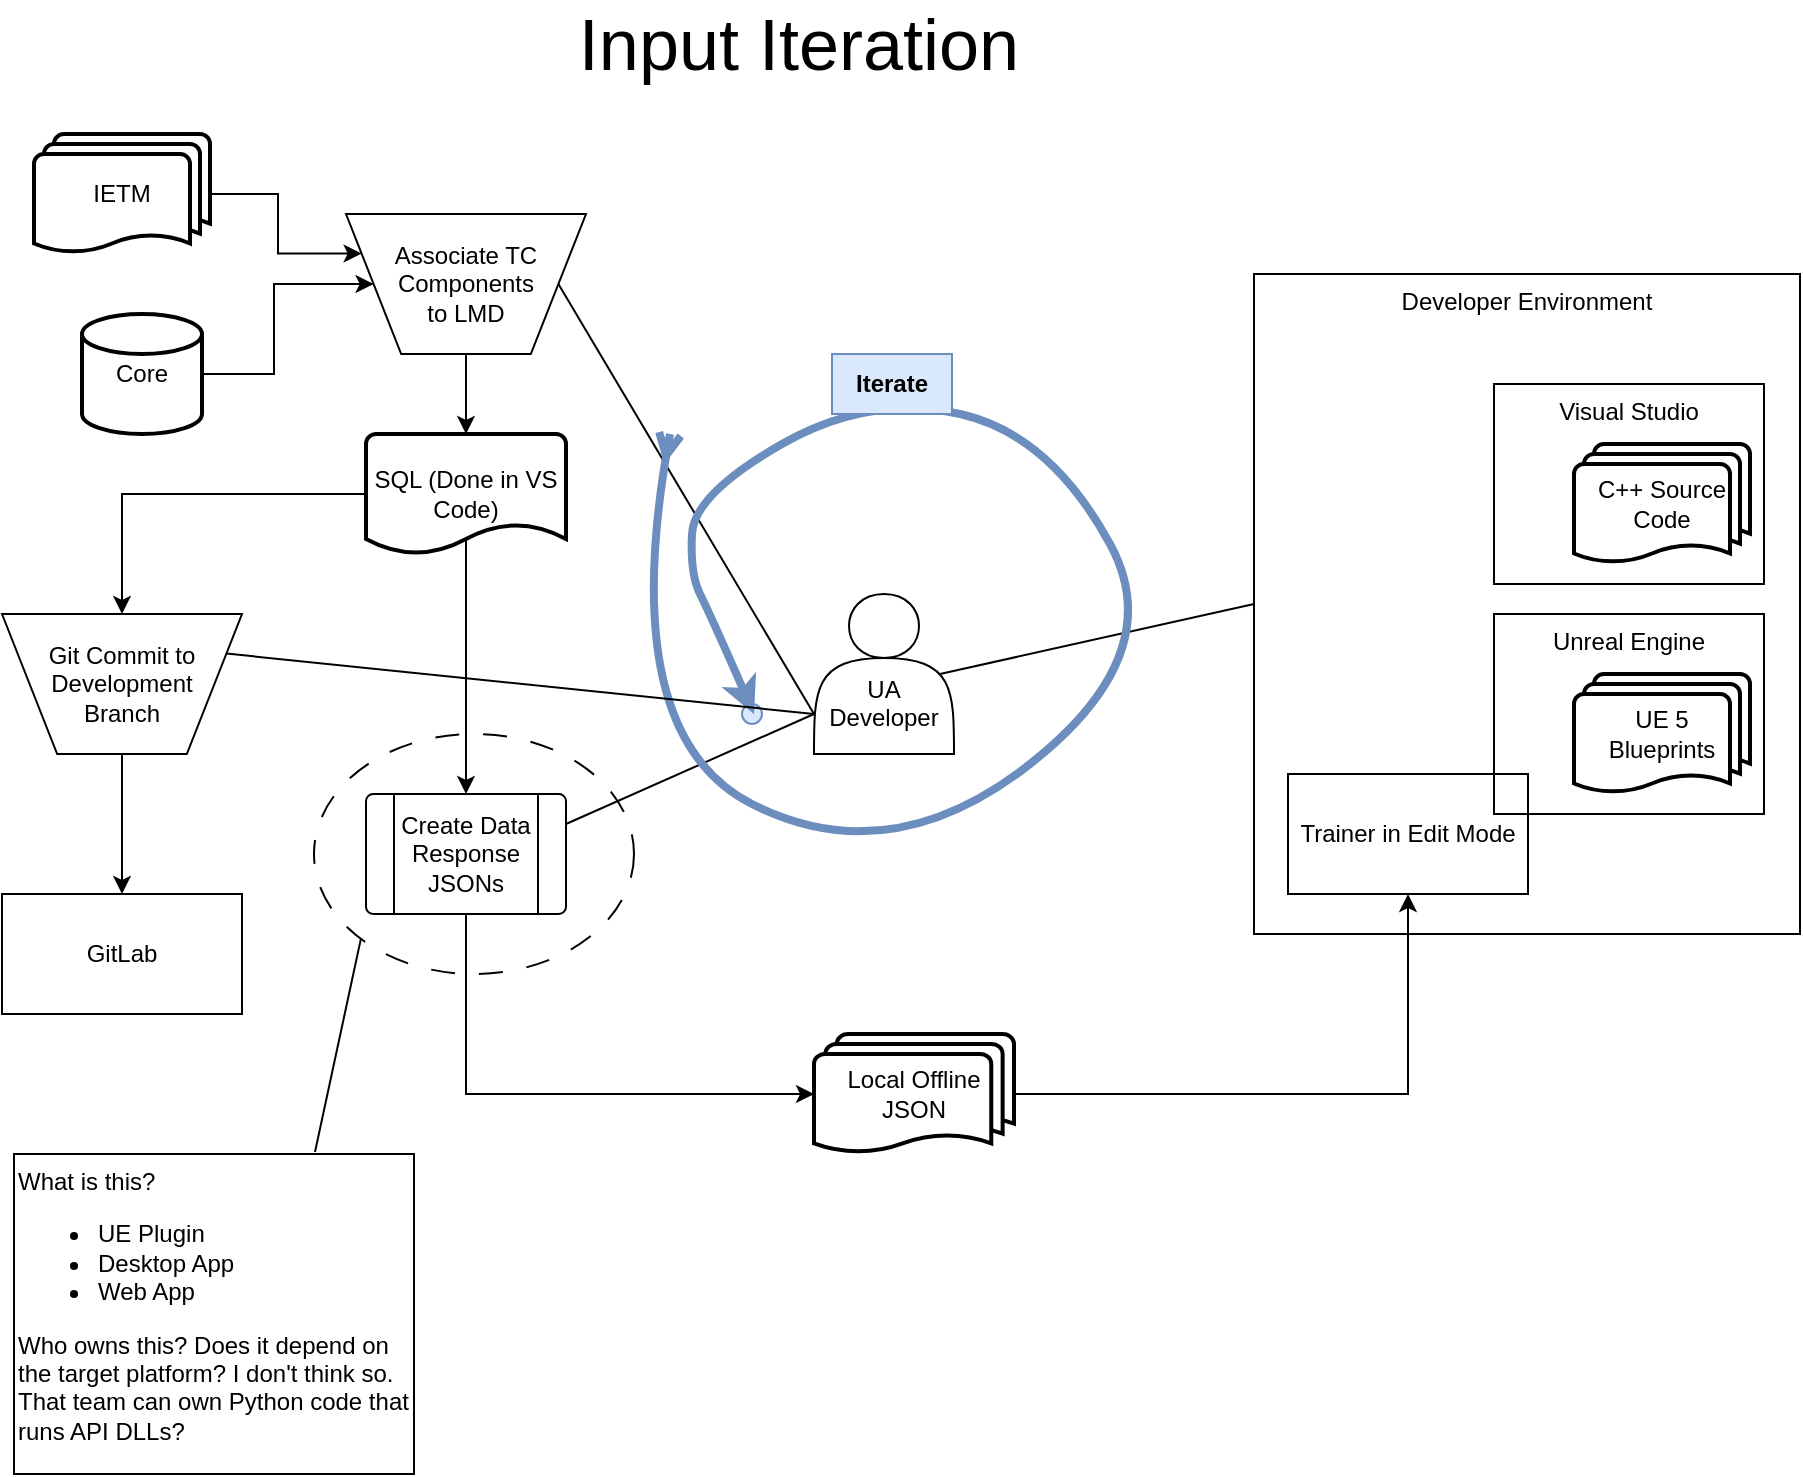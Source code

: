 <mxfile version="22.1.11" type="github">
  <diagram id="C5RBs43oDa-KdzZeNtuy" name="Page-1">
    <mxGraphModel dx="2026" dy="2314" grid="1" gridSize="10" guides="1" tooltips="1" connect="1" arrows="1" fold="1" page="1" pageScale="1" pageWidth="827" pageHeight="1169" math="0" shadow="0">
      <root>
        <mxCell id="WIyWlLk6GJQsqaUBKTNV-0" />
        <mxCell id="WIyWlLk6GJQsqaUBKTNV-1" parent="WIyWlLk6GJQsqaUBKTNV-0" />
        <mxCell id="HCW1lv9TMnhG_ZbyvMv0-58" value="" style="ellipse;whiteSpace=wrap;html=1;fillColor=none;dashed=1;dashPattern=12 12;" parent="WIyWlLk6GJQsqaUBKTNV-1" vertex="1">
          <mxGeometry x="190" y="330" width="160" height="120" as="geometry" />
        </mxCell>
        <mxCell id="HCW1lv9TMnhG_ZbyvMv0-8" value="Local Offline JSON" style="strokeWidth=2;html=1;shape=mxgraph.flowchart.multi-document;whiteSpace=wrap;" parent="WIyWlLk6GJQsqaUBKTNV-1" vertex="1">
          <mxGeometry x="440" y="480" width="100" height="60" as="geometry" />
        </mxCell>
        <mxCell id="HCW1lv9TMnhG_ZbyvMv0-59" value="" style="endArrow=none;html=1;rounded=0;exitX=0;exitY=1;exitDx=0;exitDy=0;endFill=0;entryX=0.75;entryY=0;entryDx=0;entryDy=0;" parent="WIyWlLk6GJQsqaUBKTNV-1" source="HCW1lv9TMnhG_ZbyvMv0-58" edge="1" target="HCW1lv9TMnhG_ZbyvMv0-60">
          <mxGeometry width="50" height="50" relative="1" as="geometry">
            <mxPoint x="300" y="570" as="sourcePoint" />
            <mxPoint x="560" y="680" as="targetPoint" />
          </mxGeometry>
        </mxCell>
        <mxCell id="HCW1lv9TMnhG_ZbyvMv0-60" value="What is this?&lt;br&gt;&lt;ul&gt;&lt;li&gt;&lt;span style=&quot;background-color: initial;&quot;&gt;UE Plugin&lt;/span&gt;&lt;/li&gt;&lt;li&gt;&lt;span style=&quot;background-color: initial;&quot;&gt;Desktop App&lt;/span&gt;&lt;/li&gt;&lt;li&gt;&lt;span style=&quot;background-color: initial;&quot;&gt;Web App&lt;/span&gt;&lt;/li&gt;&lt;/ul&gt;&lt;div&gt;Who owns this? Does it depend on the target platform? I don&#39;t think so.&lt;br&gt;That team can own Python code that runs API DLLs?&lt;/div&gt;" style="text;html=1;strokeColor=default;fillColor=none;align=left;verticalAlign=top;whiteSpace=wrap;rounded=0;labelPosition=center;verticalLabelPosition=middle;perimeterSpacing=1;" parent="WIyWlLk6GJQsqaUBKTNV-1" vertex="1">
          <mxGeometry x="40" y="540" width="200" height="160" as="geometry" />
        </mxCell>
        <mxCell id="6G-Y5JU43qj-_n9e7dLq-0" value="" style="ellipse;whiteSpace=wrap;html=1;aspect=fixed;fillColor=#dae8fc;strokeColor=#6c8ebf;" vertex="1" parent="WIyWlLk6GJQsqaUBKTNV-1">
          <mxGeometry x="404" y="315" width="10" height="10" as="geometry" />
        </mxCell>
        <mxCell id="6G-Y5JU43qj-_n9e7dLq-1" style="edgeStyle=orthogonalEdgeStyle;rounded=0;orthogonalLoop=1;jettySize=auto;html=1;exitX=1;exitY=0.5;exitDx=0;exitDy=0;exitPerimeter=0;entryX=0;entryY=0.5;entryDx=0;entryDy=0;" edge="1" parent="WIyWlLk6GJQsqaUBKTNV-1" source="6G-Y5JU43qj-_n9e7dLq-2" target="6G-Y5JU43qj-_n9e7dLq-6">
          <mxGeometry relative="1" as="geometry" />
        </mxCell>
        <mxCell id="6G-Y5JU43qj-_n9e7dLq-2" value="Core" style="strokeWidth=2;html=1;shape=mxgraph.flowchart.database;whiteSpace=wrap;" vertex="1" parent="WIyWlLk6GJQsqaUBKTNV-1">
          <mxGeometry x="74" y="120" width="60" height="60" as="geometry" />
        </mxCell>
        <mxCell id="6G-Y5JU43qj-_n9e7dLq-3" value="&lt;br&gt;&lt;br&gt;UA Developer" style="shape=actor;whiteSpace=wrap;html=1;labelPosition=center;verticalLabelPosition=middle;align=center;verticalAlign=middle;" vertex="1" parent="WIyWlLk6GJQsqaUBKTNV-1">
          <mxGeometry x="440" y="260" width="70" height="80" as="geometry" />
        </mxCell>
        <mxCell id="6G-Y5JU43qj-_n9e7dLq-4" style="edgeStyle=orthogonalEdgeStyle;rounded=0;orthogonalLoop=1;jettySize=auto;html=1;exitX=1;exitY=0.5;exitDx=0;exitDy=0;exitPerimeter=0;entryX=0;entryY=0.25;entryDx=0;entryDy=0;" edge="1" parent="WIyWlLk6GJQsqaUBKTNV-1" source="6G-Y5JU43qj-_n9e7dLq-5" target="6G-Y5JU43qj-_n9e7dLq-6">
          <mxGeometry relative="1" as="geometry" />
        </mxCell>
        <mxCell id="6G-Y5JU43qj-_n9e7dLq-5" value="IETM" style="strokeWidth=2;html=1;shape=mxgraph.flowchart.multi-document;whiteSpace=wrap;" vertex="1" parent="WIyWlLk6GJQsqaUBKTNV-1">
          <mxGeometry x="50" y="30" width="88" height="60" as="geometry" />
        </mxCell>
        <mxCell id="6G-Y5JU43qj-_n9e7dLq-6" value="Associate TC Components&lt;br&gt;to LMD" style="verticalLabelPosition=middle;verticalAlign=middle;html=1;shape=trapezoid;perimeter=trapezoidPerimeter;whiteSpace=wrap;size=0.23;arcSize=10;flipV=1;labelPosition=center;align=center;" vertex="1" parent="WIyWlLk6GJQsqaUBKTNV-1">
          <mxGeometry x="206" y="70" width="120" height="70" as="geometry" />
        </mxCell>
        <mxCell id="6G-Y5JU43qj-_n9e7dLq-7" value="" style="endArrow=none;html=1;rounded=0;entryX=1;entryY=0.5;entryDx=0;entryDy=0;exitX=0;exitY=0.75;exitDx=0;exitDy=0;startArrow=none;startFill=0;endFill=0;" edge="1" parent="WIyWlLk6GJQsqaUBKTNV-1" source="6G-Y5JU43qj-_n9e7dLq-3" target="6G-Y5JU43qj-_n9e7dLq-6">
          <mxGeometry width="50" height="50" relative="1" as="geometry">
            <mxPoint x="242" y="330" as="sourcePoint" />
            <mxPoint x="362" y="490" as="targetPoint" />
          </mxGeometry>
        </mxCell>
        <mxCell id="6G-Y5JU43qj-_n9e7dLq-8" style="edgeStyle=orthogonalEdgeStyle;rounded=0;orthogonalLoop=1;jettySize=auto;html=1;startArrow=classic;startFill=1;endArrow=none;endFill=0;entryX=0.5;entryY=1;entryDx=0;entryDy=0;exitX=0;exitY=0.5;exitDx=0;exitDy=0;exitPerimeter=0;" edge="1" parent="WIyWlLk6GJQsqaUBKTNV-1" source="HCW1lv9TMnhG_ZbyvMv0-8" target="6G-Y5JU43qj-_n9e7dLq-19">
          <mxGeometry relative="1" as="geometry">
            <mxPoint x="265.5" y="490" as="sourcePoint" />
          </mxGeometry>
        </mxCell>
        <mxCell id="6G-Y5JU43qj-_n9e7dLq-9" value="Input Iteration" style="text;html=1;strokeColor=none;fillColor=none;align=center;verticalAlign=middle;whiteSpace=wrap;rounded=0;fontSize=36;" vertex="1" parent="WIyWlLk6GJQsqaUBKTNV-1">
          <mxGeometry x="300" y="-30" width="265" height="30" as="geometry" />
        </mxCell>
        <mxCell id="6G-Y5JU43qj-_n9e7dLq-10" value="" style="endArrow=none;html=1;rounded=0;exitX=0.9;exitY=0.5;exitDx=0;exitDy=0;startArrow=none;startFill=0;endFill=0;exitPerimeter=0;entryX=0;entryY=0.5;entryDx=0;entryDy=0;" edge="1" parent="WIyWlLk6GJQsqaUBKTNV-1" source="6G-Y5JU43qj-_n9e7dLq-3" target="6G-Y5JU43qj-_n9e7dLq-28">
          <mxGeometry width="50" height="50" relative="1" as="geometry">
            <mxPoint x="475" y="590" as="sourcePoint" />
            <mxPoint x="525" y="540" as="targetPoint" />
          </mxGeometry>
        </mxCell>
        <mxCell id="6G-Y5JU43qj-_n9e7dLq-11" style="edgeStyle=orthogonalEdgeStyle;rounded=0;orthogonalLoop=1;jettySize=auto;html=1;exitX=0.5;exitY=0.75;exitDx=0;exitDy=0;exitPerimeter=0;entryX=0.5;entryY=0;entryDx=0;entryDy=0;" edge="1" parent="WIyWlLk6GJQsqaUBKTNV-1" source="6G-Y5JU43qj-_n9e7dLq-13" target="6G-Y5JU43qj-_n9e7dLq-19">
          <mxGeometry relative="1" as="geometry" />
        </mxCell>
        <mxCell id="6G-Y5JU43qj-_n9e7dLq-12" style="edgeStyle=orthogonalEdgeStyle;rounded=0;orthogonalLoop=1;jettySize=auto;html=1;exitX=0;exitY=0.5;exitDx=0;exitDy=0;exitPerimeter=0;" edge="1" parent="WIyWlLk6GJQsqaUBKTNV-1" source="6G-Y5JU43qj-_n9e7dLq-13" target="6G-Y5JU43qj-_n9e7dLq-25">
          <mxGeometry relative="1" as="geometry" />
        </mxCell>
        <mxCell id="6G-Y5JU43qj-_n9e7dLq-13" value="SQL (Done in VS Code)" style="strokeWidth=2;html=1;shape=mxgraph.flowchart.document2;whiteSpace=wrap;size=0.25;" vertex="1" parent="WIyWlLk6GJQsqaUBKTNV-1">
          <mxGeometry x="216" y="180" width="100" height="60" as="geometry" />
        </mxCell>
        <mxCell id="6G-Y5JU43qj-_n9e7dLq-14" style="edgeStyle=orthogonalEdgeStyle;rounded=0;orthogonalLoop=1;jettySize=auto;html=1;exitX=0.5;exitY=1;exitDx=0;exitDy=0;entryX=0.5;entryY=0;entryDx=0;entryDy=0;entryPerimeter=0;" edge="1" parent="WIyWlLk6GJQsqaUBKTNV-1" source="6G-Y5JU43qj-_n9e7dLq-6" target="6G-Y5JU43qj-_n9e7dLq-13">
          <mxGeometry relative="1" as="geometry">
            <mxPoint x="266" y="170" as="targetPoint" />
          </mxGeometry>
        </mxCell>
        <mxCell id="6G-Y5JU43qj-_n9e7dLq-19" value="Create Data Response JSONs" style="verticalLabelPosition=middle;verticalAlign=middle;html=1;shape=process;whiteSpace=wrap;rounded=1;size=0.14;arcSize=6;labelPosition=center;align=center;" vertex="1" parent="WIyWlLk6GJQsqaUBKTNV-1">
          <mxGeometry x="216" y="360" width="100" height="60" as="geometry" />
        </mxCell>
        <mxCell id="6G-Y5JU43qj-_n9e7dLq-20" value="" style="endArrow=none;html=1;rounded=0;exitX=1;exitY=0.25;exitDx=0;exitDy=0;" edge="1" parent="WIyWlLk6GJQsqaUBKTNV-1" source="6G-Y5JU43qj-_n9e7dLq-19">
          <mxGeometry width="50" height="50" relative="1" as="geometry">
            <mxPoint x="400" y="410" as="sourcePoint" />
            <mxPoint x="440" y="320" as="targetPoint" />
          </mxGeometry>
        </mxCell>
        <mxCell id="6G-Y5JU43qj-_n9e7dLq-21" value="" style="curved=1;endArrow=classic;html=1;rounded=0;startArrow=ERmany;startFill=0;fillColor=#dae8fc;strokeColor=#6c8ebf;strokeWidth=4;verticalAlign=middle;labelPosition=left;verticalLabelPosition=top;align=right;" edge="1" parent="WIyWlLk6GJQsqaUBKTNV-1">
          <mxGeometry width="50" height="50" relative="1" as="geometry">
            <mxPoint x="368" y="180" as="sourcePoint" />
            <mxPoint x="410" y="320" as="targetPoint" />
            <Array as="points">
              <mxPoint x="340" y="330" />
              <mxPoint x="478" y="400" />
              <mxPoint x="618" y="290" />
              <mxPoint x="558" y="180" />
              <mxPoint x="468" y="160" />
              <mxPoint x="380" y="210" />
              <mxPoint x="378" y="250" />
              <mxPoint x="388" y="270" />
            </Array>
          </mxGeometry>
        </mxCell>
        <mxCell id="6G-Y5JU43qj-_n9e7dLq-22" value="Iterate" style="text;html=1;strokeColor=#6c8ebf;fillColor=#dae8fc;align=center;verticalAlign=middle;whiteSpace=wrap;rounded=0;fontStyle=1" vertex="1" parent="WIyWlLk6GJQsqaUBKTNV-1">
          <mxGeometry x="449" y="140" width="60" height="30" as="geometry" />
        </mxCell>
        <mxCell id="6G-Y5JU43qj-_n9e7dLq-23" value="GitLab" style="rounded=0;whiteSpace=wrap;html=1;" vertex="1" parent="WIyWlLk6GJQsqaUBKTNV-1">
          <mxGeometry x="34" y="410" width="120" height="60" as="geometry" />
        </mxCell>
        <mxCell id="6G-Y5JU43qj-_n9e7dLq-24" style="edgeStyle=orthogonalEdgeStyle;rounded=0;orthogonalLoop=1;jettySize=auto;html=1;exitX=0.5;exitY=1;exitDx=0;exitDy=0;entryX=0.5;entryY=0;entryDx=0;entryDy=0;" edge="1" parent="WIyWlLk6GJQsqaUBKTNV-1" source="6G-Y5JU43qj-_n9e7dLq-25" target="6G-Y5JU43qj-_n9e7dLq-23">
          <mxGeometry relative="1" as="geometry" />
        </mxCell>
        <mxCell id="6G-Y5JU43qj-_n9e7dLq-25" value="Git Commit to Development&lt;br&gt;Branch" style="verticalLabelPosition=middle;verticalAlign=middle;html=1;shape=trapezoid;perimeter=trapezoidPerimeter;whiteSpace=wrap;size=0.23;arcSize=10;flipV=1;labelPosition=center;align=center;" vertex="1" parent="WIyWlLk6GJQsqaUBKTNV-1">
          <mxGeometry x="34" y="270" width="120" height="70" as="geometry" />
        </mxCell>
        <mxCell id="6G-Y5JU43qj-_n9e7dLq-26" value="" style="endArrow=none;html=1;rounded=0;exitX=1;exitY=0.25;exitDx=0;exitDy=0;" edge="1" parent="WIyWlLk6GJQsqaUBKTNV-1" source="6G-Y5JU43qj-_n9e7dLq-25">
          <mxGeometry width="50" height="50" relative="1" as="geometry">
            <mxPoint x="30" y="370" as="sourcePoint" />
            <mxPoint x="440" y="320" as="targetPoint" />
          </mxGeometry>
        </mxCell>
        <mxCell id="6G-Y5JU43qj-_n9e7dLq-27" value="" style="group" vertex="1" connectable="0" parent="WIyWlLk6GJQsqaUBKTNV-1">
          <mxGeometry x="660" y="100" width="273" height="330" as="geometry" />
        </mxCell>
        <mxCell id="6G-Y5JU43qj-_n9e7dLq-28" value="Developer Environment" style="rounded=0;whiteSpace=wrap;html=1;verticalAlign=top;" vertex="1" parent="6G-Y5JU43qj-_n9e7dLq-27">
          <mxGeometry width="273" height="330" as="geometry" />
        </mxCell>
        <mxCell id="6G-Y5JU43qj-_n9e7dLq-29" value="" style="group" vertex="1" connectable="0" parent="6G-Y5JU43qj-_n9e7dLq-27">
          <mxGeometry x="120" y="55" width="135" height="255" as="geometry" />
        </mxCell>
        <mxCell id="6G-Y5JU43qj-_n9e7dLq-30" value="" style="group" vertex="1" connectable="0" parent="6G-Y5JU43qj-_n9e7dLq-29">
          <mxGeometry width="135" height="100" as="geometry" />
        </mxCell>
        <mxCell id="6G-Y5JU43qj-_n9e7dLq-31" value="C++ Source Code" style="strokeWidth=2;html=1;shape=mxgraph.flowchart.multi-document;whiteSpace=wrap;" vertex="1" parent="6G-Y5JU43qj-_n9e7dLq-30">
          <mxGeometry x="40" y="30" width="88" height="60" as="geometry" />
        </mxCell>
        <mxCell id="6G-Y5JU43qj-_n9e7dLq-32" value="Visual Studio" style="rounded=0;whiteSpace=wrap;html=1;fillColor=none;align=center;verticalAlign=top;" vertex="1" parent="6G-Y5JU43qj-_n9e7dLq-30">
          <mxGeometry width="135" height="100" as="geometry" />
        </mxCell>
        <mxCell id="6G-Y5JU43qj-_n9e7dLq-33" value="" style="group" vertex="1" connectable="0" parent="6G-Y5JU43qj-_n9e7dLq-29">
          <mxGeometry y="115" width="135" height="140" as="geometry" />
        </mxCell>
        <mxCell id="6G-Y5JU43qj-_n9e7dLq-34" value="Trainer in Edit Mode" style="rounded=0;whiteSpace=wrap;html=1;" vertex="1" parent="6G-Y5JU43qj-_n9e7dLq-33">
          <mxGeometry x="-103" y="80" width="120" height="60" as="geometry" />
        </mxCell>
        <mxCell id="6G-Y5JU43qj-_n9e7dLq-35" value="" style="group" vertex="1" connectable="0" parent="6G-Y5JU43qj-_n9e7dLq-33">
          <mxGeometry width="135" height="100" as="geometry" />
        </mxCell>
        <mxCell id="6G-Y5JU43qj-_n9e7dLq-36" value="Unreal Engine" style="rounded=0;whiteSpace=wrap;html=1;fillColor=none;align=center;verticalAlign=top;" vertex="1" parent="6G-Y5JU43qj-_n9e7dLq-35">
          <mxGeometry width="135" height="100" as="geometry" />
        </mxCell>
        <mxCell id="6G-Y5JU43qj-_n9e7dLq-37" value="UE 5&lt;br&gt;Blueprints" style="strokeWidth=2;html=1;shape=mxgraph.flowchart.multi-document;whiteSpace=wrap;" vertex="1" parent="6G-Y5JU43qj-_n9e7dLq-35">
          <mxGeometry x="40" y="30" width="88" height="60" as="geometry" />
        </mxCell>
        <mxCell id="6G-Y5JU43qj-_n9e7dLq-40" style="edgeStyle=orthogonalEdgeStyle;rounded=0;orthogonalLoop=1;jettySize=auto;html=1;exitX=1;exitY=0.5;exitDx=0;exitDy=0;exitPerimeter=0;entryX=0.5;entryY=1;entryDx=0;entryDy=0;" edge="1" parent="WIyWlLk6GJQsqaUBKTNV-1" source="HCW1lv9TMnhG_ZbyvMv0-8" target="6G-Y5JU43qj-_n9e7dLq-34">
          <mxGeometry relative="1" as="geometry" />
        </mxCell>
      </root>
    </mxGraphModel>
  </diagram>
</mxfile>
